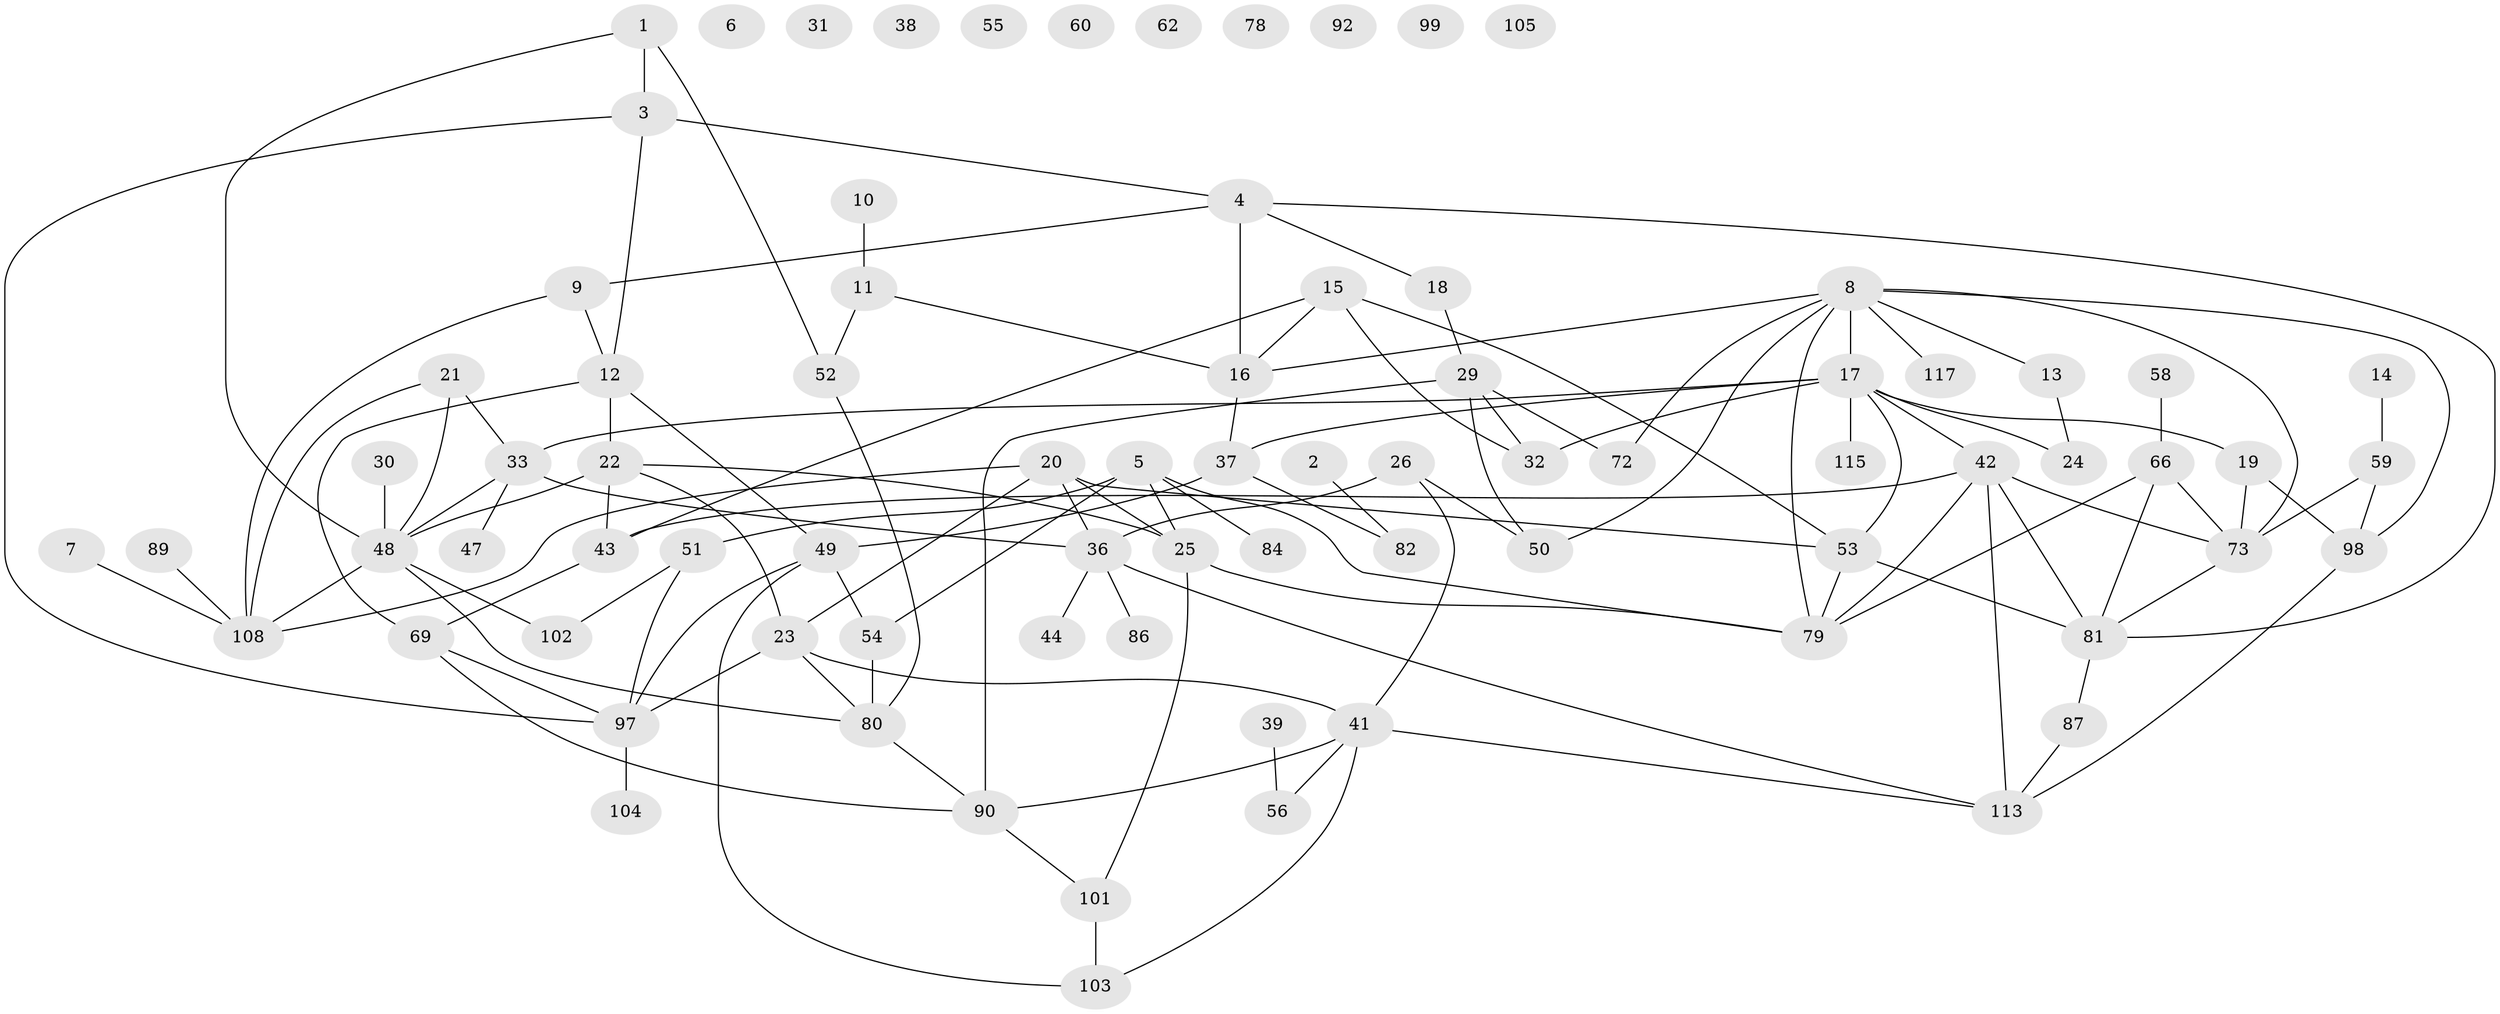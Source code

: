 // Generated by graph-tools (version 1.1) at 2025/23/03/03/25 07:23:28]
// undirected, 80 vertices, 125 edges
graph export_dot {
graph [start="1"]
  node [color=gray90,style=filled];
  1;
  2;
  3 [super="+75"];
  4 [super="+119"];
  5 [super="+85"];
  6;
  7 [super="+109"];
  8 [super="+116"];
  9 [super="+67"];
  10;
  11 [super="+35"];
  12 [super="+27"];
  13 [super="+68"];
  14;
  15 [super="+96"];
  16 [super="+40"];
  17 [super="+123"];
  18;
  19 [super="+118"];
  20 [super="+63"];
  21 [super="+83"];
  22 [super="+46"];
  23;
  24 [super="+28"];
  25;
  26 [super="+61"];
  29 [super="+64"];
  30;
  31;
  32 [super="+88"];
  33 [super="+34"];
  36 [super="+76"];
  37 [super="+70"];
  38;
  39;
  41 [super="+91"];
  42 [super="+77"];
  43 [super="+45"];
  44;
  47 [super="+74"];
  48 [super="+57"];
  49 [super="+120"];
  50 [super="+107"];
  51 [super="+65"];
  52;
  53 [super="+71"];
  54 [super="+106"];
  55;
  56;
  58;
  59 [super="+111"];
  60;
  62;
  66;
  69 [super="+95"];
  72;
  73 [super="+112"];
  78;
  79 [super="+94"];
  80 [super="+93"];
  81 [super="+100"];
  82;
  84 [super="+110"];
  86;
  87;
  89;
  90;
  92;
  97 [super="+122"];
  98;
  99;
  101 [super="+121"];
  102 [super="+114"];
  103;
  104;
  105;
  108;
  113;
  115;
  117;
  1 -- 48;
  1 -- 52;
  1 -- 3;
  2 -- 82;
  3 -- 4;
  3 -- 97;
  3 -- 12;
  4 -- 16;
  4 -- 18;
  4 -- 9;
  4 -- 81;
  5 -- 25;
  5 -- 84;
  5 -- 54;
  5 -- 79;
  5 -- 51;
  7 -- 108;
  8 -- 17;
  8 -- 72;
  8 -- 73;
  8 -- 117;
  8 -- 98;
  8 -- 13;
  8 -- 79;
  8 -- 16;
  8 -- 50;
  9 -- 108;
  9 -- 12;
  10 -- 11;
  11 -- 52;
  11 -- 16;
  12 -- 49;
  12 -- 22;
  12 -- 69;
  13 -- 24;
  14 -- 59;
  15 -- 16;
  15 -- 43;
  15 -- 53;
  15 -- 32;
  16 -- 37;
  17 -- 32;
  17 -- 33;
  17 -- 115;
  17 -- 19;
  17 -- 37;
  17 -- 53;
  17 -- 24;
  17 -- 42;
  18 -- 29;
  19 -- 98;
  19 -- 73;
  20 -- 36;
  20 -- 53;
  20 -- 23;
  20 -- 25;
  20 -- 108;
  21 -- 108;
  21 -- 33;
  21 -- 48;
  22 -- 23;
  22 -- 25;
  22 -- 48;
  22 -- 43;
  23 -- 41;
  23 -- 80;
  23 -- 97;
  25 -- 79;
  25 -- 101;
  26 -- 50;
  26 -- 36;
  26 -- 41;
  29 -- 90;
  29 -- 32;
  29 -- 72;
  29 -- 50;
  30 -- 48;
  33 -- 48;
  33 -- 47;
  33 -- 36;
  36 -- 44;
  36 -- 86;
  36 -- 113;
  37 -- 82;
  37 -- 49;
  39 -- 56;
  41 -- 90;
  41 -- 113;
  41 -- 103;
  41 -- 56;
  42 -- 113;
  42 -- 81;
  42 -- 73;
  42 -- 79;
  42 -- 43;
  43 -- 69;
  48 -- 102;
  48 -- 80;
  48 -- 108;
  49 -- 54;
  49 -- 103;
  49 -- 97;
  51 -- 102;
  51 -- 97;
  52 -- 80;
  53 -- 79;
  53 -- 81;
  54 -- 80;
  58 -- 66;
  59 -- 98;
  59 -- 73;
  66 -- 79;
  66 -- 81;
  66 -- 73;
  69 -- 97;
  69 -- 90;
  73 -- 81;
  80 -- 90;
  81 -- 87;
  87 -- 113;
  89 -- 108;
  90 -- 101;
  97 -- 104;
  98 -- 113;
  101 -- 103;
}
